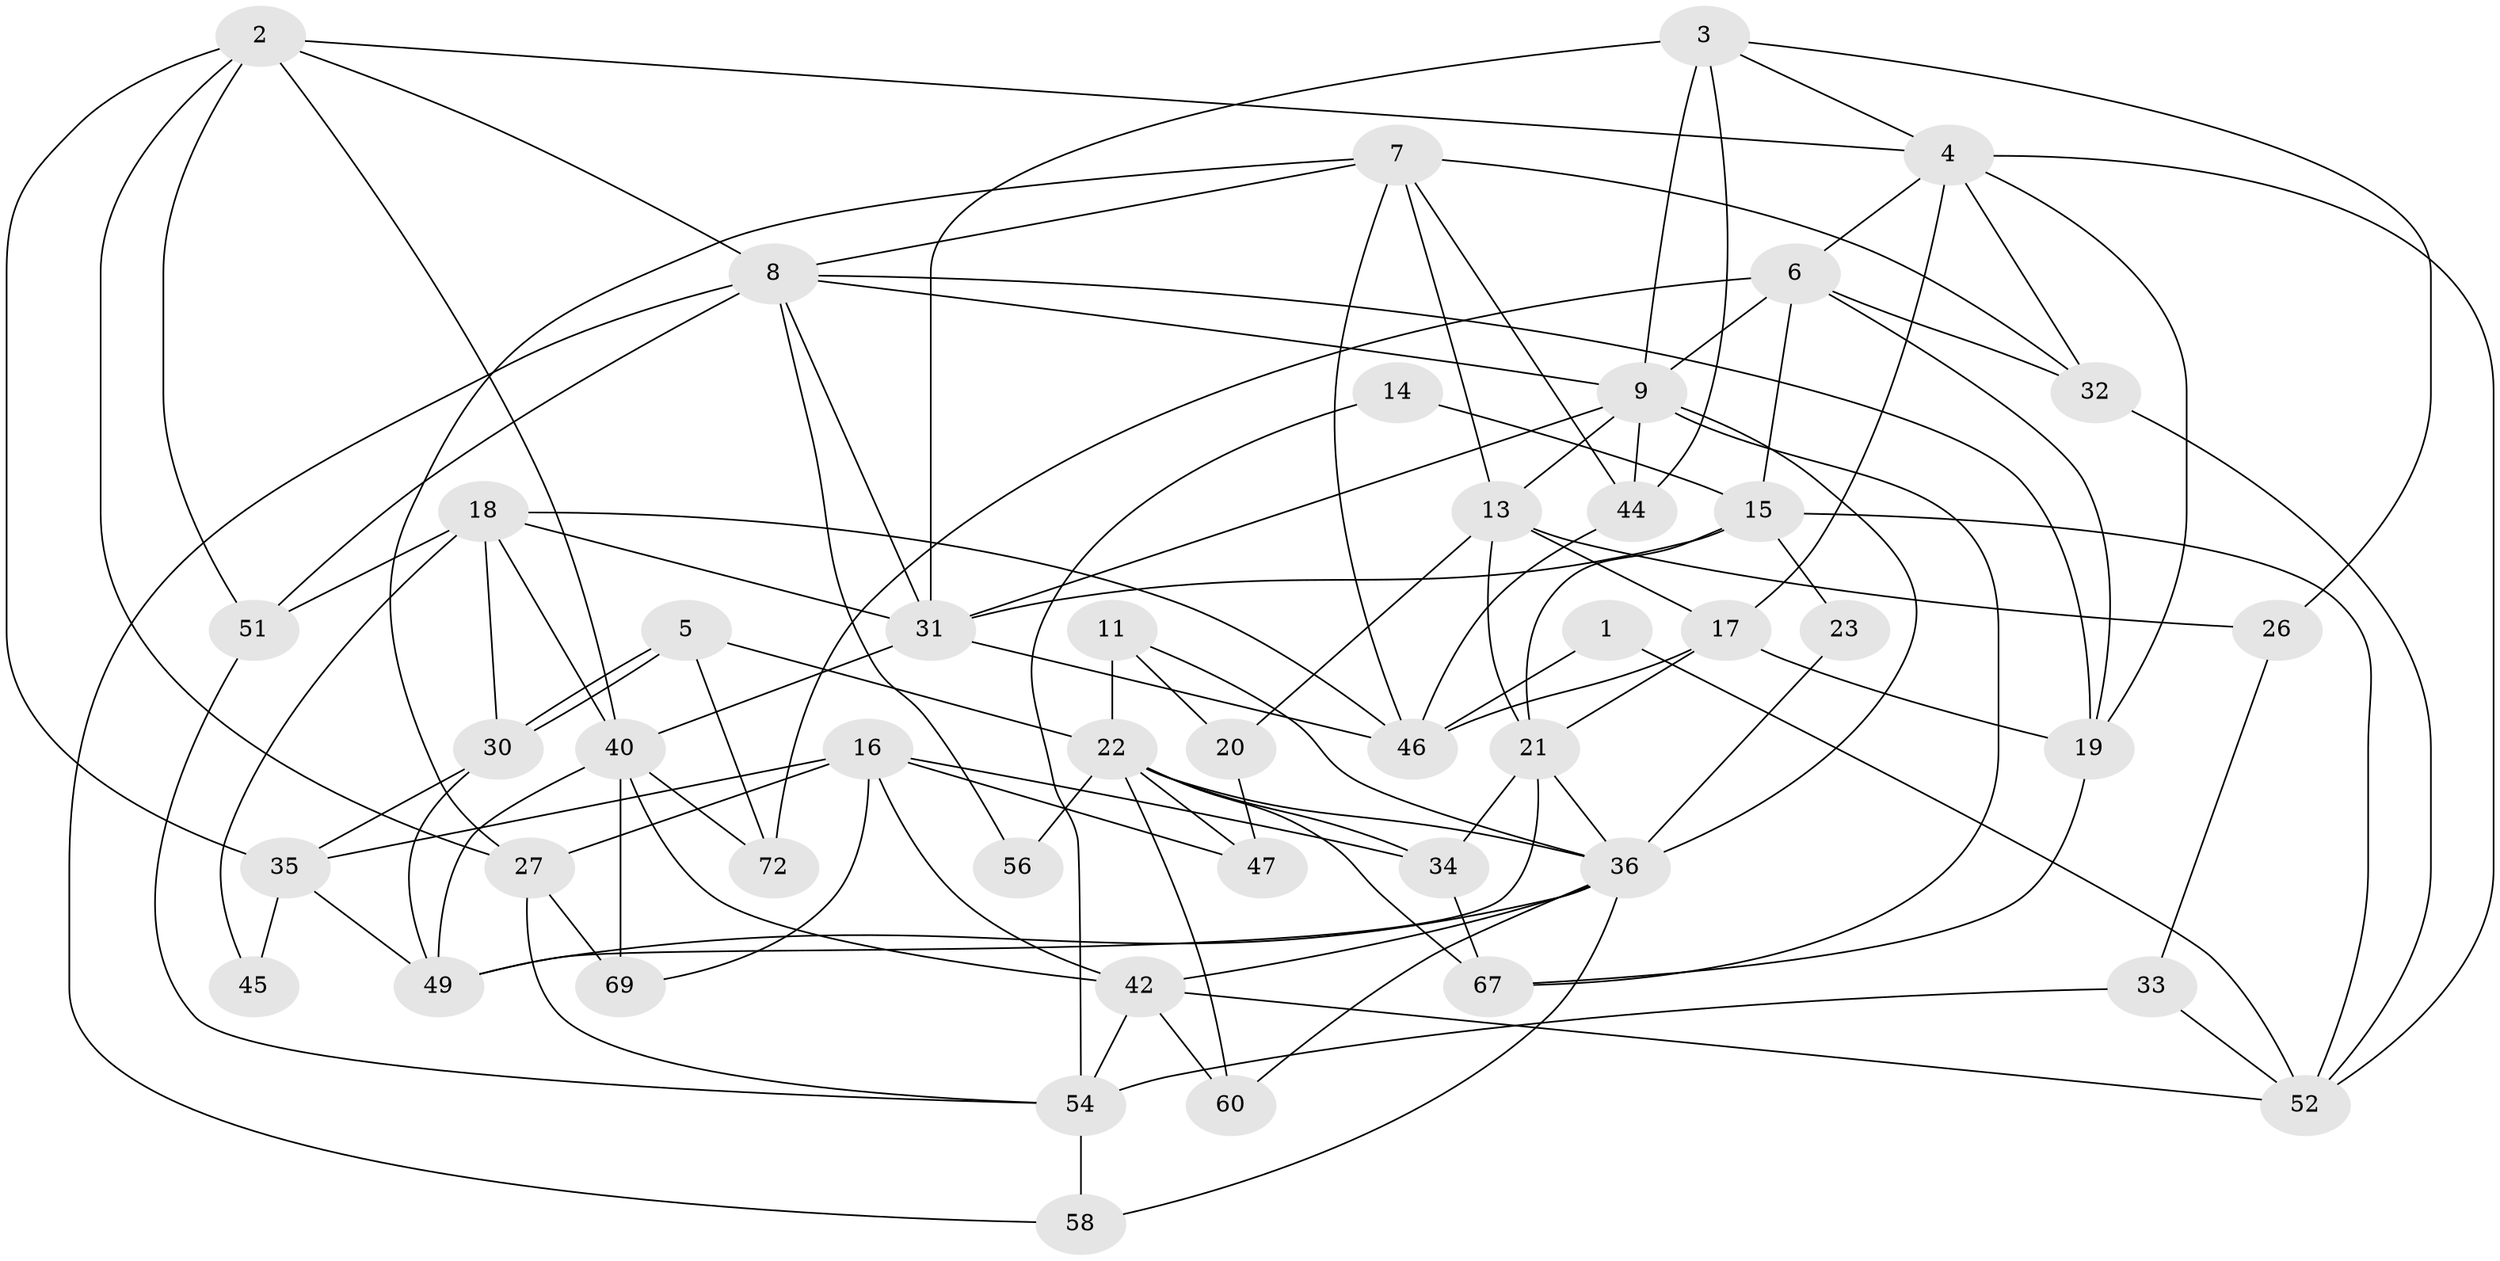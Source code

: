 // original degree distribution, {2: 0.1527777777777778, 4: 0.25, 5: 0.19444444444444445, 6: 0.08333333333333333, 3: 0.2638888888888889, 9: 0.013888888888888888, 7: 0.027777777777777776, 8: 0.013888888888888888}
// Generated by graph-tools (version 1.1) at 2025/42/03/06/25 10:42:00]
// undirected, 46 vertices, 111 edges
graph export_dot {
graph [start="1"]
  node [color=gray90,style=filled];
  1;
  2 [super="+63"];
  3 [super="+65"];
  4 [super="+53"];
  5 [super="+39"];
  6 [super="+64"];
  7 [super="+25"];
  8 [super="+10"];
  9 [super="+12"];
  11;
  13 [super="+41"];
  14;
  15 [super="+61"];
  16 [super="+28"];
  17 [super="+38"];
  18 [super="+24"];
  19;
  20 [super="+48"];
  21 [super="+29"];
  22 [super="+57"];
  23;
  26 [super="+43"];
  27 [super="+62"];
  30;
  31 [super="+37"];
  32;
  33;
  34;
  35;
  36 [super="+50"];
  40 [super="+59"];
  42 [super="+55"];
  44;
  45;
  46 [super="+68"];
  47;
  49 [super="+71"];
  51;
  52 [super="+66"];
  54 [super="+70"];
  56;
  58;
  60;
  67;
  69;
  72;
  1 -- 46;
  1 -- 52;
  2 -- 4;
  2 -- 35;
  2 -- 51;
  2 -- 8;
  2 -- 27;
  2 -- 40;
  3 -- 4;
  3 -- 44;
  3 -- 26;
  3 -- 31;
  3 -- 9;
  4 -- 6;
  4 -- 52;
  4 -- 17;
  4 -- 32;
  4 -- 19;
  5 -- 30;
  5 -- 30;
  5 -- 72;
  5 -- 22;
  6 -- 9 [weight=2];
  6 -- 19;
  6 -- 32;
  6 -- 72;
  6 -- 15;
  7 -- 32;
  7 -- 46;
  7 -- 8;
  7 -- 27;
  7 -- 13;
  7 -- 44;
  8 -- 51;
  8 -- 19;
  8 -- 58;
  8 -- 9;
  8 -- 56;
  8 -- 31;
  9 -- 13;
  9 -- 31;
  9 -- 44;
  9 -- 67;
  9 -- 36;
  11 -- 22 [weight=2];
  11 -- 20;
  11 -- 36;
  13 -- 17;
  13 -- 20;
  13 -- 26;
  13 -- 21;
  14 -- 15;
  14 -- 54;
  15 -- 21;
  15 -- 23;
  15 -- 31;
  15 -- 52;
  16 -- 34 [weight=2];
  16 -- 47;
  16 -- 35;
  16 -- 69;
  16 -- 27;
  16 -- 42;
  17 -- 21 [weight=2];
  17 -- 46;
  17 -- 19;
  18 -- 30;
  18 -- 31;
  18 -- 51;
  18 -- 45;
  18 -- 40;
  18 -- 46;
  19 -- 67;
  20 -- 47;
  21 -- 34;
  21 -- 36;
  21 -- 49;
  22 -- 67;
  22 -- 60;
  22 -- 34;
  22 -- 36;
  22 -- 56;
  22 -- 47;
  23 -- 36;
  26 -- 33;
  27 -- 69;
  27 -- 54;
  30 -- 35;
  30 -- 49;
  31 -- 40;
  31 -- 46;
  32 -- 52;
  33 -- 54;
  33 -- 52;
  34 -- 67;
  35 -- 45;
  35 -- 49;
  36 -- 58;
  36 -- 42;
  36 -- 49;
  36 -- 60;
  40 -- 72;
  40 -- 69;
  40 -- 42;
  40 -- 49;
  42 -- 54 [weight=2];
  42 -- 52;
  42 -- 60;
  44 -- 46;
  51 -- 54;
  54 -- 58;
}
